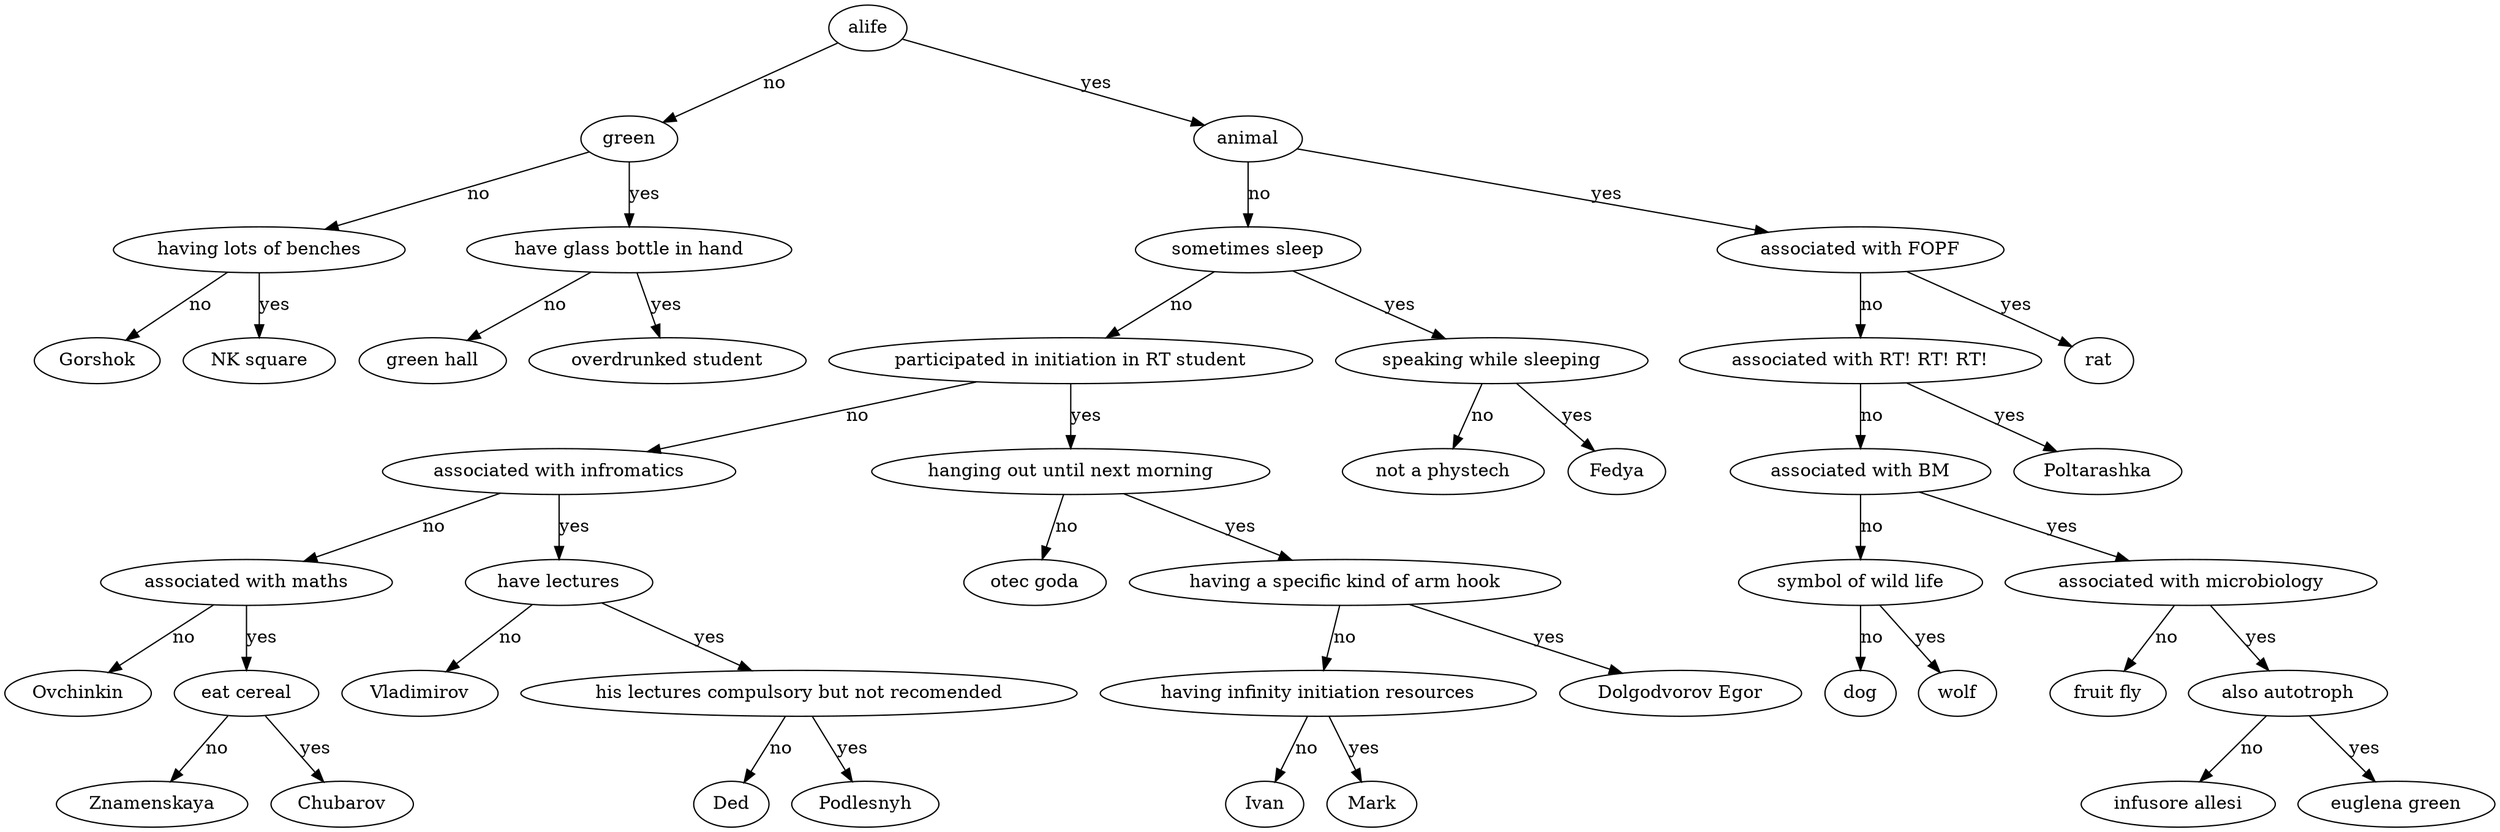 digraph LIST{
	rankdir = TB;
"alife" -> "green"[label="no"];
"green" -> "having lots of benches"[label="no"];
"having lots of benches" -> "Gorshok"[label="no"];
"having lots of benches" -> "NK square"[label="yes"];
"green" -> "have glass bottle in hand"[label="yes"];
"have glass bottle in hand" -> "green hall"[label="no"];
"have glass bottle in hand" -> "overdrunked student"[label="yes"];
"alife" -> "animal"[label="yes"];
"animal" -> "sometimes sleep"[label="no"];
"sometimes sleep" -> "participated in initiation in RT student"[label="no"];
"participated in initiation in RT student" -> "associated with infromatics"[label="no"];
"associated with infromatics" -> "associated with maths"[label="no"];
"associated with maths" -> "Ovchinkin"[label="no"];
"associated with maths" -> "eat cereal"[label="yes"];
"eat cereal" -> "Znamenskaya"[label="no"];
"eat cereal" -> "Chubarov"[label="yes"];
"associated with infromatics" -> "have lectures"[label="yes"];
"have lectures" -> "Vladimirov"[label="no"];
"have lectures" -> "his lectures compulsory but not recomended"[label="yes"];
"his lectures compulsory but not recomended" -> "Ded"[label="no"];
"his lectures compulsory but not recomended" -> "Podlesnyh"[label="yes"];
"participated in initiation in RT student" -> "hanging out until next morning"[label="yes"];
"hanging out until next morning" -> "otec goda"[label="no"];
"hanging out until next morning" -> "having a specific kind of arm hook"[label="yes"];
"having a specific kind of arm hook" -> "having infinity initiation resources"[label="no"];
"having infinity initiation resources" -> "Ivan"[label="no"];
"having infinity initiation resources" -> "Mark"[label="yes"];
"having a specific kind of arm hook" -> "Dolgodvorov Egor"[label="yes"];
"sometimes sleep" -> "speaking while sleeping"[label="yes"];
"speaking while sleeping" -> "not a phystech"[label="no"];
"speaking while sleeping" -> "Fedya"[label="yes"];
"animal" -> "associated with FOPF"[label="yes"];
"associated with FOPF" -> "associated with RT! RT! RT!"[label="no"];
"associated with RT! RT! RT!" -> "associated with BM"[label="no"];
"associated with BM" -> "symbol of wild life"[label="no"];
"symbol of wild life" -> "dog"[label="no"];
"symbol of wild life" -> "wolf"[label="yes"];
"associated with BM" -> "associated with microbiology"[label="yes"];
"associated with microbiology" -> "fruit fly"[label="no"];
"associated with microbiology" -> "also autotroph"[label="yes"];
"also autotroph" -> "infusore allesi"[label="no"];
"also autotroph" -> "euglena green"[label="yes"];
"associated with RT! RT! RT!" -> "Poltarashka"[label="yes"];
"associated with FOPF" -> "rat"[label="yes"];
}
